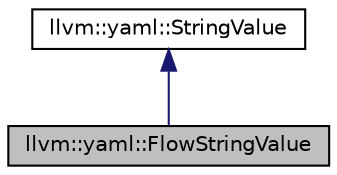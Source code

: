 digraph "llvm::yaml::FlowStringValue"
{
 // LATEX_PDF_SIZE
  bgcolor="transparent";
  edge [fontname="Helvetica",fontsize="10",labelfontname="Helvetica",labelfontsize="10"];
  node [fontname="Helvetica",fontsize="10",shape=record];
  Node1 [label="llvm::yaml::FlowStringValue",height=0.2,width=0.4,color="black", fillcolor="grey75", style="filled", fontcolor="black",tooltip=" "];
  Node2 -> Node1 [dir="back",color="midnightblue",fontsize="10",style="solid",fontname="Helvetica"];
  Node2 [label="llvm::yaml::StringValue",height=0.2,width=0.4,color="black",URL="$structllvm_1_1yaml_1_1StringValue.html",tooltip="A wrapper around std::string which contains a source range that's being set during parsing."];
}
